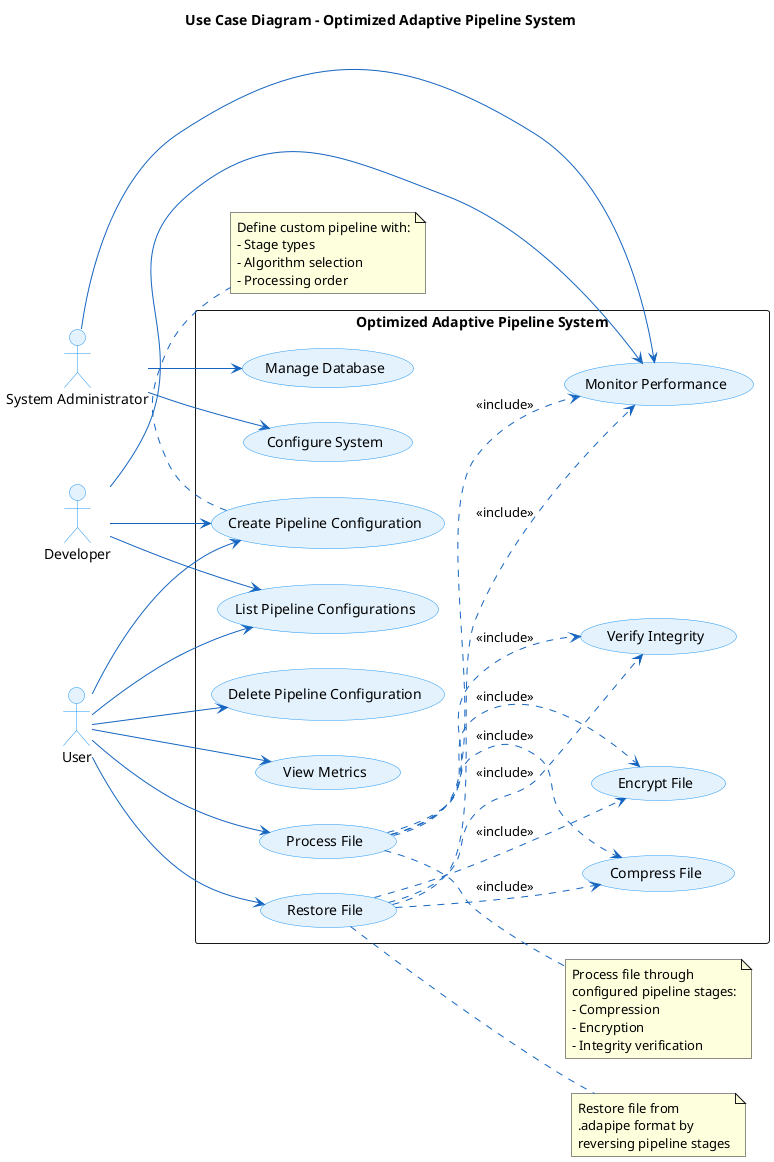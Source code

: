 @startuml use-case
!define LIGHTBLUE #E3F2FD
!define BLUE #2196F3
!define DARKBLUE #1565C0

skinparam usecase {
    BackgroundColor LIGHTBLUE
    BorderColor BLUE
    ArrowColor DARKBLUE
}

skinparam actor {
    BackgroundColor LIGHTBLUE
    BorderColor BLUE
}

title Use Case Diagram - Optimized Adaptive Pipeline System

left to right direction

actor "User" as user
actor "Developer" as dev
actor "System Administrator" as admin

rectangle "Optimized Adaptive Pipeline System" {
    usecase "Process File" as UC1
    usecase "Restore File" as UC2
    usecase "Create Pipeline Configuration" as UC3
    usecase "List Pipeline Configurations" as UC4
    usecase "Delete Pipeline Configuration" as UC5
    usecase "Compress File" as UC6
    usecase "Encrypt File" as UC7
    usecase "Verify Integrity" as UC8
    usecase "Monitor Performance" as UC9
    usecase "View Metrics" as UC10
    usecase "Configure System" as UC11
    usecase "Manage Database" as UC12
}

' User interactions
user --> UC1
user --> UC2
user --> UC3
user --> UC4
user --> UC5
user --> UC10

' Developer interactions
dev --> UC9
dev --> UC3
dev --> UC4

' Admin interactions
admin --> UC11
admin --> UC12
admin --> UC9

' Include relationships
UC1 ..> UC6 : <<include>>
UC1 ..> UC7 : <<include>>
UC1 ..> UC8 : <<include>>

UC2 ..> UC6 : <<include>>
UC2 ..> UC7 : <<include>>
UC2 ..> UC8 : <<include>>

UC1 ..> UC9 : <<include>>
UC2 ..> UC9 : <<include>>

note right of UC1
  Process file through
  configured pipeline stages:
  - Compression
  - Encryption
  - Integrity verification
end note

note right of UC2
  Restore file from
  .adapipe format by
  reversing pipeline stages
end note

note bottom of UC3
  Define custom pipeline with:
  - Stage types
  - Algorithm selection
  - Processing order
end note

@enduml
